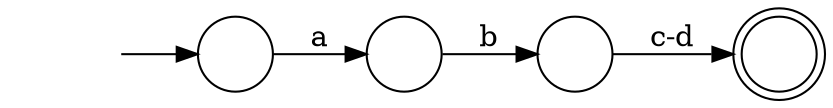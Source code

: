 digraph Automaton {
  rankdir = LR;
  0 [shape=doublecircle,label=""];
  1 [shape=circle,label=""];
  1 -> 2 [label="b"]
  2 [shape=circle,label=""];
  2 -> 0 [label="c-d"]
  3 [shape=circle,label=""];
  initial [shape=plaintext,label=""];
  initial -> 3
  3 -> 1 [label="a"]
}

